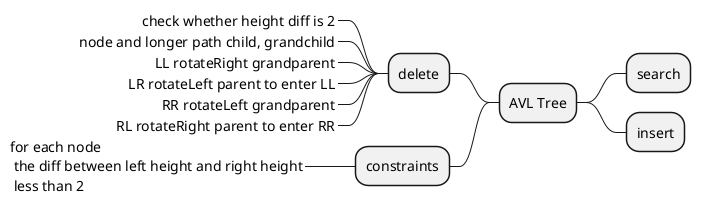 @startmindmap
* AVL Tree
	* search
	* insert
left side
	* delete
		*_ check whether height diff is 2
		*_ node and longer path child, grandchild
		*_ LL rotateRight grandparent
		*_ LR rotateLeft parent to enter LL
		*_ RR rotateLeft grandparent
		*_ RL rotateRight parent to enter RR
	* constraints
		*_ for each node\n the diff between left height and right height\n less than 2
@endmindmap